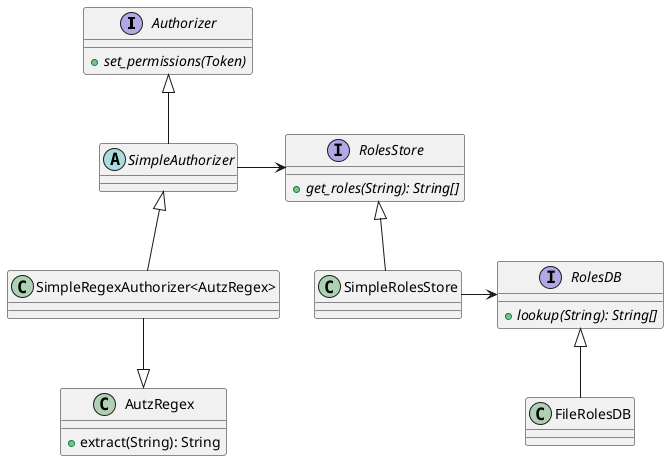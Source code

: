 @startuml

Authorizer <|-down- SimpleAuthorizer
SimpleAuthorizer <|-down- "SimpleRegexAuthorizer<AutzRegex>"
AutzRegex <|-up- "SimpleRegexAuthorizer<AutzRegex>"
SimpleAuthorizer -right-> RolesStore
RolesStore <|-down- SimpleRolesStore
SimpleRolesStore -right-> RolesDB
RolesDB <|-down- FileRolesDB

interface Authorizer {
+{abstract} set_permissions(Token)
}

abstract class SimpleAuthorizer

interface RolesStore {
+{abstract} get_roles(String): String[]
}

interface RolesDB {
+{abstract} lookup(String): String[]
}

class AutzRegex {
+extract(String): String
}

@enduml
